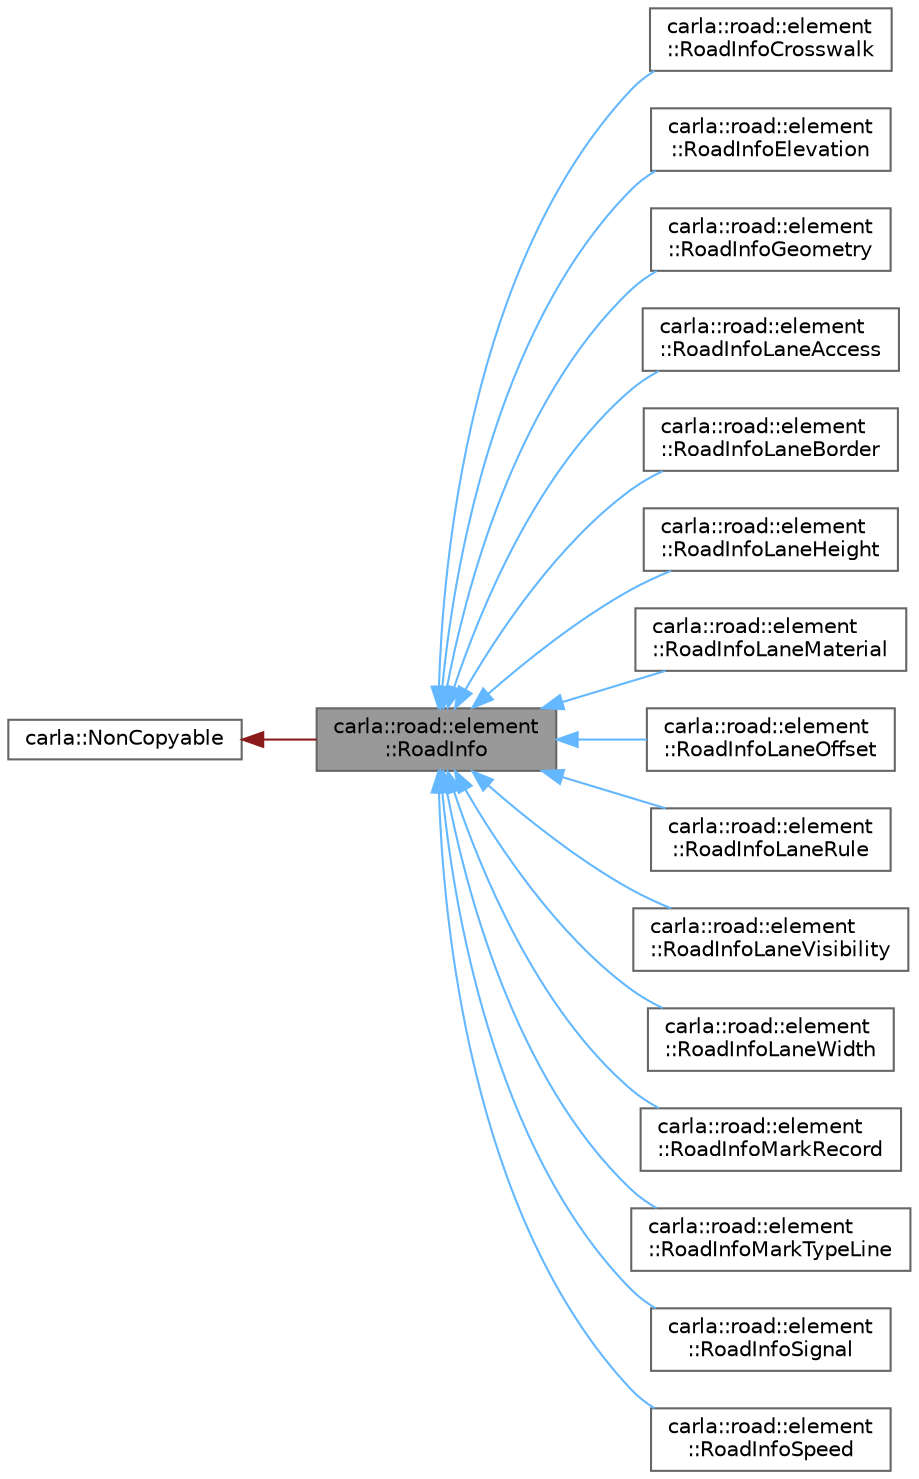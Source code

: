 digraph "carla::road::element::RoadInfo"
{
 // INTERACTIVE_SVG=YES
 // LATEX_PDF_SIZE
  bgcolor="transparent";
  edge [fontname=Helvetica,fontsize=10,labelfontname=Helvetica,labelfontsize=10];
  node [fontname=Helvetica,fontsize=10,shape=box,height=0.2,width=0.4];
  rankdir="LR";
  Node1 [id="Node000001",label="carla::road::element\l::RoadInfo",height=0.2,width=0.4,color="gray40", fillcolor="grey60", style="filled", fontcolor="black",tooltip=" "];
  Node2 -> Node1 [id="edge1_Node000001_Node000002",dir="back",color="firebrick4",style="solid",tooltip=" "];
  Node2 [id="Node000002",label="carla::NonCopyable",height=0.2,width=0.4,color="gray40", fillcolor="white", style="filled",URL="$d4/d8b/classcarla_1_1NonCopyable.html",tooltip="Inherit (privately) to suppress copy/move construction and assignment."];
  Node1 -> Node3 [id="edge2_Node000001_Node000003",dir="back",color="steelblue1",style="solid",tooltip=" "];
  Node3 [id="Node000003",label="carla::road::element\l::RoadInfoCrosswalk",height=0.2,width=0.4,color="gray40", fillcolor="white", style="filled",URL="$dc/d4a/classcarla_1_1road_1_1element_1_1RoadInfoCrosswalk.html",tooltip=" "];
  Node1 -> Node4 [id="edge3_Node000001_Node000004",dir="back",color="steelblue1",style="solid",tooltip=" "];
  Node4 [id="Node000004",label="carla::road::element\l::RoadInfoElevation",height=0.2,width=0.4,color="gray40", fillcolor="white", style="filled",URL="$d7/d3e/classcarla_1_1road_1_1element_1_1RoadInfoElevation.html",tooltip=" "];
  Node1 -> Node5 [id="edge4_Node000001_Node000005",dir="back",color="steelblue1",style="solid",tooltip=" "];
  Node5 [id="Node000005",label="carla::road::element\l::RoadInfoGeometry",height=0.2,width=0.4,color="gray40", fillcolor="white", style="filled",URL="$d4/dcb/classcarla_1_1road_1_1element_1_1RoadInfoGeometry.html",tooltip=" "];
  Node1 -> Node6 [id="edge5_Node000001_Node000006",dir="back",color="steelblue1",style="solid",tooltip=" "];
  Node6 [id="Node000006",label="carla::road::element\l::RoadInfoLaneAccess",height=0.2,width=0.4,color="gray40", fillcolor="white", style="filled",URL="$d1/dc1/classcarla_1_1road_1_1element_1_1RoadInfoLaneAccess.html",tooltip="This record defines access restrictions for certain types of road users."];
  Node1 -> Node7 [id="edge6_Node000001_Node000007",dir="back",color="steelblue1",style="solid",tooltip=" "];
  Node7 [id="Node000007",label="carla::road::element\l::RoadInfoLaneBorder",height=0.2,width=0.4,color="gray40", fillcolor="white", style="filled",URL="$d8/dd6/classcarla_1_1road_1_1element_1_1RoadInfoLaneBorder.html",tooltip="Instead of describing lanes by their width entries and, thus, invariably depending on influences of i..."];
  Node1 -> Node8 [id="edge7_Node000001_Node000008",dir="back",color="steelblue1",style="solid",tooltip=" "];
  Node8 [id="Node000008",label="carla::road::element\l::RoadInfoLaneHeight",height=0.2,width=0.4,color="gray40", fillcolor="white", style="filled",URL="$d3/dcb/classcarla_1_1road_1_1element_1_1RoadInfoLaneHeight.html",tooltip="The surface of a lane may be offset from the plane defined by the reference line and the correspondin..."];
  Node1 -> Node9 [id="edge8_Node000001_Node000009",dir="back",color="steelblue1",style="solid",tooltip=" "];
  Node9 [id="Node000009",label="carla::road::element\l::RoadInfoLaneMaterial",height=0.2,width=0.4,color="gray40", fillcolor="white", style="filled",URL="$d4/de2/classcarla_1_1road_1_1element_1_1RoadInfoLaneMaterial.html",tooltip=" "];
  Node1 -> Node10 [id="edge9_Node000001_Node000010",dir="back",color="steelblue1",style="solid",tooltip=" "];
  Node10 [id="Node000010",label="carla::road::element\l::RoadInfoLaneOffset",height=0.2,width=0.4,color="gray40", fillcolor="white", style="filled",URL="$d3/dbb/classcarla_1_1road_1_1element_1_1RoadInfoLaneOffset.html",tooltip="The lane offset record defines a lateral shift of the lane reference line(which is usually identical ..."];
  Node1 -> Node11 [id="edge10_Node000001_Node000011",dir="back",color="steelblue1",style="solid",tooltip=" "];
  Node11 [id="Node000011",label="carla::road::element\l::RoadInfoLaneRule",height=0.2,width=0.4,color="gray40", fillcolor="white", style="filled",URL="$d7/db5/classcarla_1_1road_1_1element_1_1RoadInfoLaneRule.html",tooltip="This record defines rules that can be applied to lanes to describe additonal properties not covered b..."];
  Node1 -> Node12 [id="edge11_Node000001_Node000012",dir="back",color="steelblue1",style="solid",tooltip=" "];
  Node12 [id="Node000012",label="carla::road::element\l::RoadInfoLaneVisibility",height=0.2,width=0.4,color="gray40", fillcolor="white", style="filled",URL="$da/d34/classcarla_1_1road_1_1element_1_1RoadInfoLaneVisibility.html",tooltip="Each lane within a road cross section may be provided with several entries defining the visibility in..."];
  Node1 -> Node13 [id="edge12_Node000001_Node000013",dir="back",color="steelblue1",style="solid",tooltip=" "];
  Node13 [id="Node000013",label="carla::road::element\l::RoadInfoLaneWidth",height=0.2,width=0.4,color="gray40", fillcolor="white", style="filled",URL="$de/dbb/classcarla_1_1road_1_1element_1_1RoadInfoLaneWidth.html",tooltip="Lane Width RecordEach lane within a road’scross section can be provided with severalwidth entries."];
  Node1 -> Node14 [id="edge13_Node000001_Node000014",dir="back",color="steelblue1",style="solid",tooltip=" "];
  Node14 [id="Node000014",label="carla::road::element\l::RoadInfoMarkRecord",height=0.2,width=0.4,color="gray40", fillcolor="white", style="filled",URL="$d1/df9/classcarla_1_1road_1_1element_1_1RoadInfoMarkRecord.html",tooltip="Each lane within a road cross section can be provided with several road markentries."];
  Node1 -> Node15 [id="edge14_Node000001_Node000015",dir="back",color="steelblue1",style="solid",tooltip=" "];
  Node15 [id="Node000015",label="carla::road::element\l::RoadInfoMarkTypeLine",height=0.2,width=0.4,color="gray40", fillcolor="white", style="filled",URL="$da/da9/classcarla_1_1road_1_1element_1_1RoadInfoMarkTypeLine.html",tooltip=" "];
  Node1 -> Node16 [id="edge15_Node000001_Node000016",dir="back",color="steelblue1",style="solid",tooltip=" "];
  Node16 [id="Node000016",label="carla::road::element\l::RoadInfoSignal",height=0.2,width=0.4,color="gray40", fillcolor="white", style="filled",URL="$d5/d51/classcarla_1_1road_1_1element_1_1RoadInfoSignal.html",tooltip=" "];
  Node1 -> Node17 [id="edge16_Node000001_Node000017",dir="back",color="steelblue1",style="solid",tooltip=" "];
  Node17 [id="Node000017",label="carla::road::element\l::RoadInfoSpeed",height=0.2,width=0.4,color="gray40", fillcolor="white", style="filled",URL="$da/d67/classcarla_1_1road_1_1element_1_1RoadInfoSpeed.html",tooltip=" "];
}
